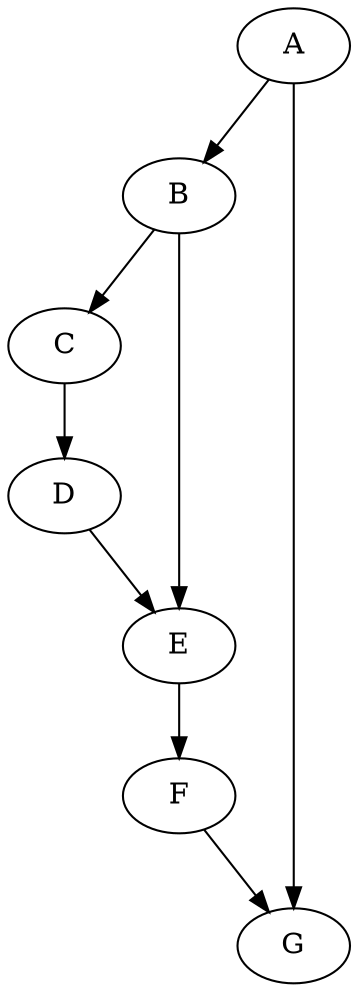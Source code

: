 digraph {
    splines=false;

    A [group=g1];
    B [group=g2];
    C [group=g3];
    D [group=g3];
    E [group=g2];
    F [group=g2];
    G [group=g1];

    A -> {B; G};
    B -> {C; E};
    C -> D;
    D -> E;
    E -> F;
    F -> G;
}
